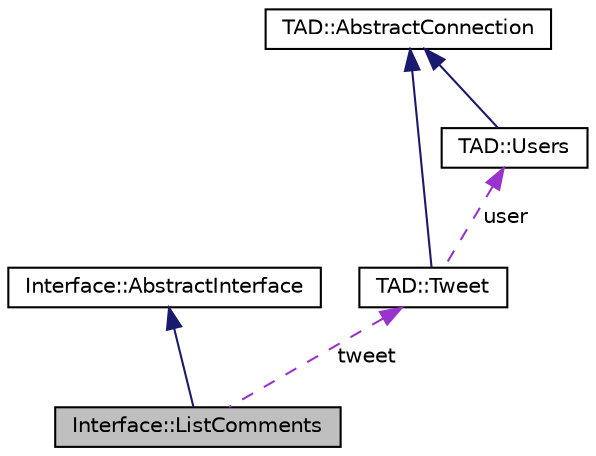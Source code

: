 digraph "Interface::ListComments"
{
  edge [fontname="Helvetica",fontsize="10",labelfontname="Helvetica",labelfontsize="10"];
  node [fontname="Helvetica",fontsize="10",shape=record];
  Node2 [label="Interface::ListComments",height=0.2,width=0.4,color="black", fillcolor="grey75", style="filled", fontcolor="black"];
  Node3 -> Node2 [dir="back",color="midnightblue",fontsize="10",style="solid",fontname="Helvetica"];
  Node3 [label="Interface::AbstractInterface",height=0.2,width=0.4,color="black", fillcolor="white", style="filled",URL="$class_interface_1_1_abstract_interface.html"];
  Node4 -> Node2 [dir="back",color="darkorchid3",fontsize="10",style="dashed",label=" tweet" ,fontname="Helvetica"];
  Node4 [label="TAD::Tweet",height=0.2,width=0.4,color="black", fillcolor="white", style="filled",URL="$class_t_a_d_1_1_tweet.html"];
  Node5 -> Node4 [dir="back",color="midnightblue",fontsize="10",style="solid",fontname="Helvetica"];
  Node5 [label="TAD::AbstractConnection",height=0.2,width=0.4,color="black", fillcolor="white", style="filled",URL="$class_t_a_d_1_1_abstract_connection.html"];
  Node6 -> Node4 [dir="back",color="darkorchid3",fontsize="10",style="dashed",label=" user" ,fontname="Helvetica"];
  Node6 [label="TAD::Users",height=0.2,width=0.4,color="black", fillcolor="white", style="filled",URL="$class_t_a_d_1_1_users.html"];
  Node5 -> Node6 [dir="back",color="midnightblue",fontsize="10",style="solid",fontname="Helvetica"];
}
